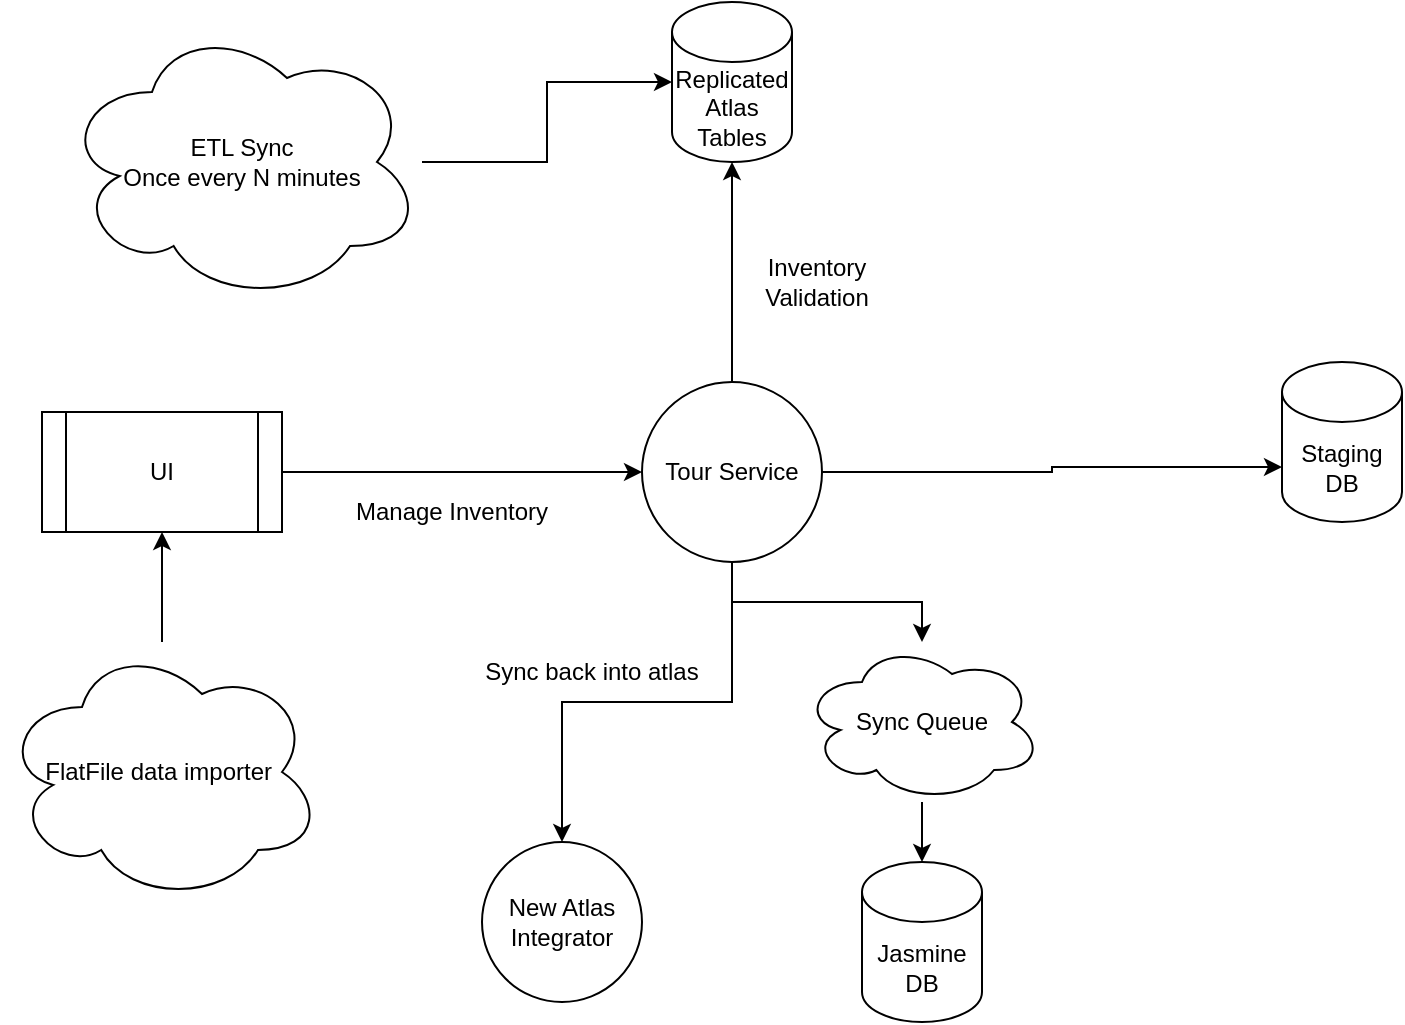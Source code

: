 <mxfile version="14.9.5" type="github">
  <diagram id="MafoeCSeV3IzRn4GZ53u" name="Page-1">
    <mxGraphModel dx="1426" dy="769" grid="1" gridSize="10" guides="1" tooltips="1" connect="1" arrows="1" fold="1" page="1" pageScale="1" pageWidth="850" pageHeight="1100" math="0" shadow="0">
      <root>
        <mxCell id="0" />
        <mxCell id="1" parent="0" />
        <mxCell id="swsJ---6AWGxia5NsOWQ-37" style="edgeStyle=orthogonalEdgeStyle;rounded=0;orthogonalLoop=1;jettySize=auto;html=1;entryX=0;entryY=0;entryDx=0;entryDy=52.5;entryPerimeter=0;" edge="1" parent="1" source="swsJ---6AWGxia5NsOWQ-4" target="swsJ---6AWGxia5NsOWQ-14">
          <mxGeometry relative="1" as="geometry" />
        </mxCell>
        <mxCell id="swsJ---6AWGxia5NsOWQ-40" style="edgeStyle=orthogonalEdgeStyle;rounded=0;orthogonalLoop=1;jettySize=auto;html=1;" edge="1" parent="1" source="swsJ---6AWGxia5NsOWQ-4" target="swsJ---6AWGxia5NsOWQ-39">
          <mxGeometry relative="1" as="geometry" />
        </mxCell>
        <mxCell id="swsJ---6AWGxia5NsOWQ-58" style="edgeStyle=orthogonalEdgeStyle;rounded=0;orthogonalLoop=1;jettySize=auto;html=1;" edge="1" parent="1" source="swsJ---6AWGxia5NsOWQ-4" target="swsJ---6AWGxia5NsOWQ-56">
          <mxGeometry relative="1" as="geometry" />
        </mxCell>
        <mxCell id="swsJ---6AWGxia5NsOWQ-66" style="edgeStyle=orthogonalEdgeStyle;rounded=0;orthogonalLoop=1;jettySize=auto;html=1;" edge="1" parent="1" source="swsJ---6AWGxia5NsOWQ-4" target="swsJ---6AWGxia5NsOWQ-64">
          <mxGeometry relative="1" as="geometry" />
        </mxCell>
        <mxCell id="swsJ---6AWGxia5NsOWQ-4" value="Tour Service" style="ellipse;whiteSpace=wrap;html=1;aspect=fixed;" vertex="1" parent="1">
          <mxGeometry x="360" y="200" width="90" height="90" as="geometry" />
        </mxCell>
        <mxCell id="swsJ---6AWGxia5NsOWQ-14" value="Staging DB" style="shape=cylinder3;whiteSpace=wrap;html=1;boundedLbl=1;backgroundOutline=1;size=15;" vertex="1" parent="1">
          <mxGeometry x="680" y="190" width="60" height="80" as="geometry" />
        </mxCell>
        <mxCell id="swsJ---6AWGxia5NsOWQ-28" value="Manage Inventory" style="text;html=1;strokeColor=none;fillColor=none;align=center;verticalAlign=middle;whiteSpace=wrap;rounded=0;" vertex="1" parent="1">
          <mxGeometry x="210" y="250" width="110" height="30" as="geometry" />
        </mxCell>
        <mxCell id="swsJ---6AWGxia5NsOWQ-55" style="edgeStyle=orthogonalEdgeStyle;rounded=0;orthogonalLoop=1;jettySize=auto;html=1;entryX=0;entryY=0.5;entryDx=0;entryDy=0;" edge="1" parent="1" source="swsJ---6AWGxia5NsOWQ-32" target="swsJ---6AWGxia5NsOWQ-4">
          <mxGeometry relative="1" as="geometry" />
        </mxCell>
        <mxCell id="swsJ---6AWGxia5NsOWQ-32" value="UI" style="shape=process;whiteSpace=wrap;html=1;backgroundOutline=1;" vertex="1" parent="1">
          <mxGeometry x="60" y="215" width="120" height="60" as="geometry" />
        </mxCell>
        <mxCell id="swsJ---6AWGxia5NsOWQ-36" value="Sync back into atlas" style="text;html=1;strokeColor=none;fillColor=none;align=center;verticalAlign=middle;whiteSpace=wrap;rounded=0;" vertex="1" parent="1">
          <mxGeometry x="270" y="320" width="130" height="50" as="geometry" />
        </mxCell>
        <mxCell id="swsJ---6AWGxia5NsOWQ-39" value="Replicated Atlas Tables" style="shape=cylinder3;whiteSpace=wrap;html=1;boundedLbl=1;backgroundOutline=1;size=15;" vertex="1" parent="1">
          <mxGeometry x="375" y="10" width="60" height="80" as="geometry" />
        </mxCell>
        <mxCell id="swsJ---6AWGxia5NsOWQ-44" style="edgeStyle=orthogonalEdgeStyle;rounded=0;orthogonalLoop=1;jettySize=auto;html=1;" edge="1" parent="1" source="swsJ---6AWGxia5NsOWQ-43" target="swsJ---6AWGxia5NsOWQ-39">
          <mxGeometry relative="1" as="geometry" />
        </mxCell>
        <mxCell id="swsJ---6AWGxia5NsOWQ-43" value="ETL Sync&lt;br&gt;Once every N minutes" style="ellipse;shape=cloud;whiteSpace=wrap;html=1;" vertex="1" parent="1">
          <mxGeometry x="70" y="20" width="180" height="140" as="geometry" />
        </mxCell>
        <mxCell id="swsJ---6AWGxia5NsOWQ-54" style="edgeStyle=orthogonalEdgeStyle;rounded=0;orthogonalLoop=1;jettySize=auto;html=1;" edge="1" parent="1" source="swsJ---6AWGxia5NsOWQ-53" target="swsJ---6AWGxia5NsOWQ-32">
          <mxGeometry relative="1" as="geometry" />
        </mxCell>
        <mxCell id="swsJ---6AWGxia5NsOWQ-53" value="FlatFile data importer&amp;nbsp;" style="ellipse;shape=cloud;whiteSpace=wrap;html=1;" vertex="1" parent="1">
          <mxGeometry x="40" y="330" width="160" height="130" as="geometry" />
        </mxCell>
        <mxCell id="swsJ---6AWGxia5NsOWQ-56" value="New Atlas Integrator" style="ellipse;whiteSpace=wrap;html=1;aspect=fixed;" vertex="1" parent="1">
          <mxGeometry x="280" y="430" width="80" height="80" as="geometry" />
        </mxCell>
        <mxCell id="swsJ---6AWGxia5NsOWQ-41" value="Inventory Validation" style="text;html=1;strokeColor=none;fillColor=none;align=center;verticalAlign=middle;whiteSpace=wrap;rounded=0;" vertex="1" parent="1">
          <mxGeometry x="400" y="130" width="95" height="40" as="geometry" />
        </mxCell>
        <mxCell id="swsJ---6AWGxia5NsOWQ-59" value="Jasmine DB" style="shape=cylinder3;whiteSpace=wrap;html=1;boundedLbl=1;backgroundOutline=1;size=15;" vertex="1" parent="1">
          <mxGeometry x="470" y="440" width="60" height="80" as="geometry" />
        </mxCell>
        <mxCell id="swsJ---6AWGxia5NsOWQ-67" style="edgeStyle=orthogonalEdgeStyle;rounded=0;orthogonalLoop=1;jettySize=auto;html=1;" edge="1" parent="1" source="swsJ---6AWGxia5NsOWQ-64" target="swsJ---6AWGxia5NsOWQ-59">
          <mxGeometry relative="1" as="geometry" />
        </mxCell>
        <mxCell id="swsJ---6AWGxia5NsOWQ-64" value="Sync Queue" style="ellipse;shape=cloud;whiteSpace=wrap;html=1;" vertex="1" parent="1">
          <mxGeometry x="440" y="330" width="120" height="80" as="geometry" />
        </mxCell>
      </root>
    </mxGraphModel>
  </diagram>
</mxfile>
